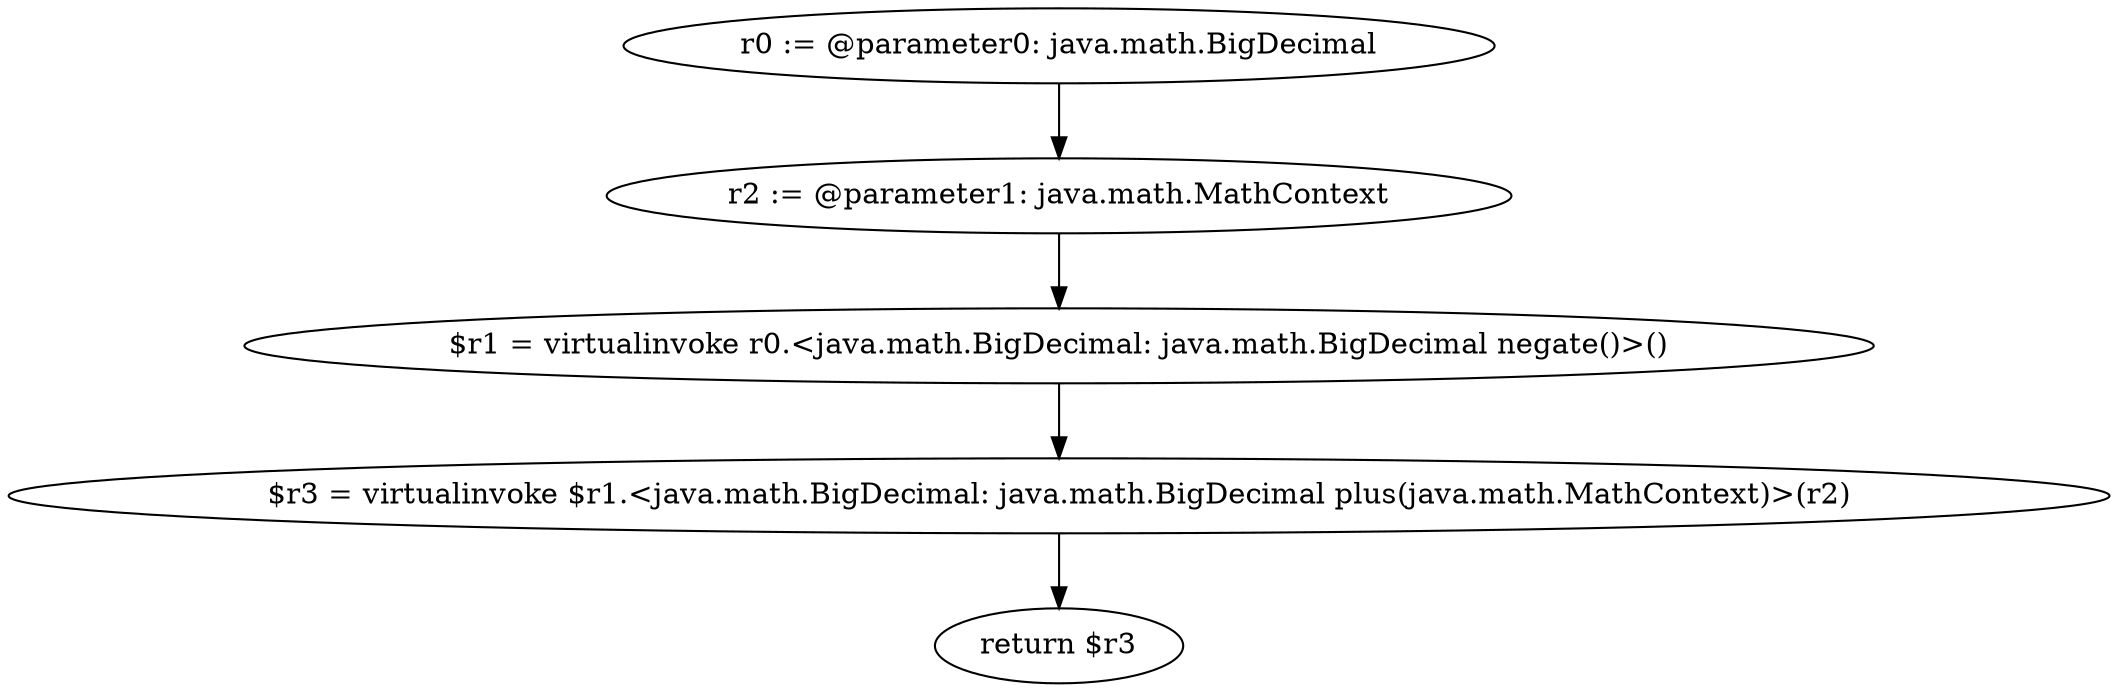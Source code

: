 digraph "unitGraph" {
    "r0 := @parameter0: java.math.BigDecimal"
    "r2 := @parameter1: java.math.MathContext"
    "$r1 = virtualinvoke r0.<java.math.BigDecimal: java.math.BigDecimal negate()>()"
    "$r3 = virtualinvoke $r1.<java.math.BigDecimal: java.math.BigDecimal plus(java.math.MathContext)>(r2)"
    "return $r3"
    "r0 := @parameter0: java.math.BigDecimal"->"r2 := @parameter1: java.math.MathContext";
    "r2 := @parameter1: java.math.MathContext"->"$r1 = virtualinvoke r0.<java.math.BigDecimal: java.math.BigDecimal negate()>()";
    "$r1 = virtualinvoke r0.<java.math.BigDecimal: java.math.BigDecimal negate()>()"->"$r3 = virtualinvoke $r1.<java.math.BigDecimal: java.math.BigDecimal plus(java.math.MathContext)>(r2)";
    "$r3 = virtualinvoke $r1.<java.math.BigDecimal: java.math.BigDecimal plus(java.math.MathContext)>(r2)"->"return $r3";
}
